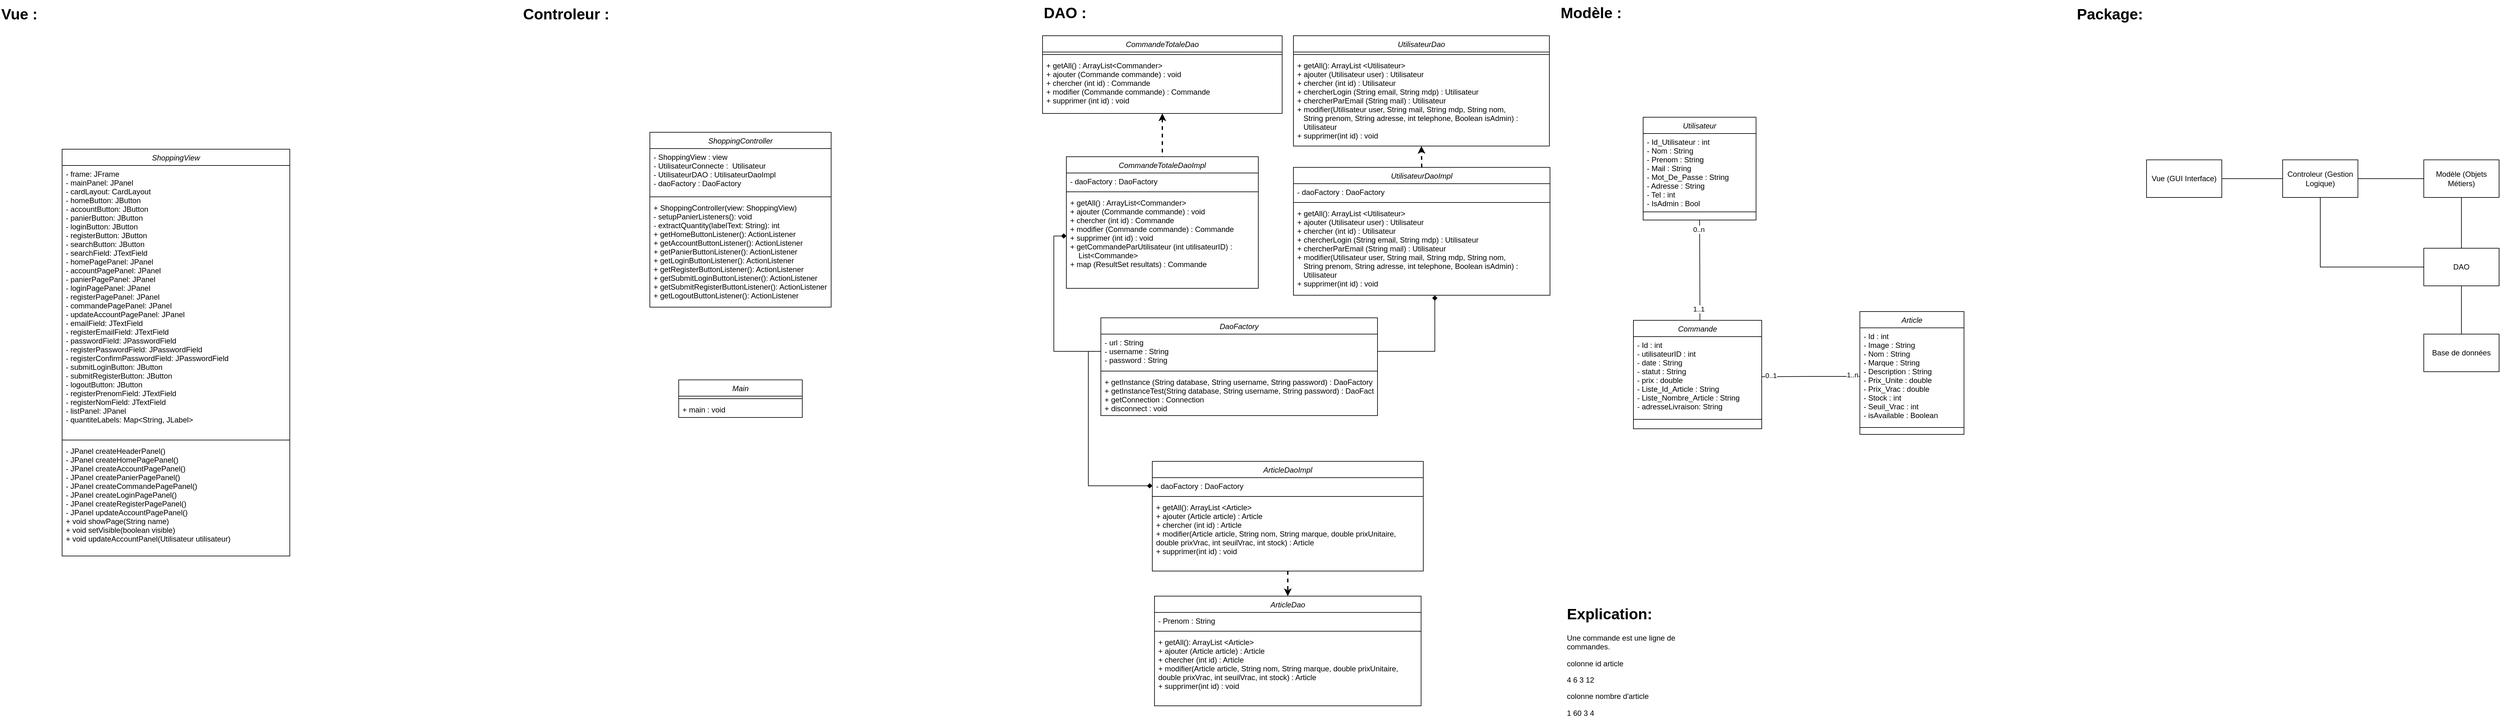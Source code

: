 <mxfile version="26.2.13">
  <diagram id="C5RBs43oDa-KdzZeNtuy" name="Page-1">
    <mxGraphModel dx="1816" dy="541" grid="0" gridSize="15" guides="1" tooltips="1" connect="1" arrows="1" fold="1" page="1" pageScale="1" pageWidth="827" pageHeight="1169" background="none" math="0" shadow="0">
      <root>
        <mxCell id="WIyWlLk6GJQsqaUBKTNV-0" />
        <mxCell id="WIyWlLk6GJQsqaUBKTNV-1" parent="WIyWlLk6GJQsqaUBKTNV-0" />
        <mxCell id="eA_Phum9mv0MIodBfqR5-6" style="edgeStyle=orthogonalEdgeStyle;rounded=0;orthogonalLoop=1;jettySize=auto;html=1;exitX=0.5;exitY=1;exitDx=0;exitDy=0;entryX=0.5;entryY=0;entryDx=0;entryDy=0;strokeWidth=2;dashed=1;" parent="WIyWlLk6GJQsqaUBKTNV-1" source="zkfFHV4jXpPFQw0GAbJ--0" target="_gGad9FiiaPd4enUCd2u-27" edge="1">
          <mxGeometry relative="1" as="geometry" />
        </mxCell>
        <mxCell id="zkfFHV4jXpPFQw0GAbJ--0" value="ArticleDaoImpl" style="swimlane;fontStyle=2;align=center;verticalAlign=top;childLayout=stackLayout;horizontal=1;startSize=26;horizontalStack=0;resizeParent=1;resizeLast=0;collapsible=1;marginBottom=0;rounded=0;shadow=0;strokeWidth=1;" parent="WIyWlLk6GJQsqaUBKTNV-1" vertex="1">
          <mxGeometry x="1010" y="736" width="432" height="175" as="geometry">
            <mxRectangle x="230" y="140" width="160" height="26" as="alternateBounds" />
          </mxGeometry>
        </mxCell>
        <mxCell id="zkfFHV4jXpPFQw0GAbJ--1" value="- daoFactory : DaoFactory" style="text;align=left;verticalAlign=top;spacingLeft=4;spacingRight=4;overflow=hidden;rotatable=0;points=[[0,0.5],[1,0.5]];portConstraint=eastwest;" parent="zkfFHV4jXpPFQw0GAbJ--0" vertex="1">
          <mxGeometry y="26" width="432" height="26" as="geometry" />
        </mxCell>
        <mxCell id="zkfFHV4jXpPFQw0GAbJ--4" value="" style="line;html=1;strokeWidth=1;align=left;verticalAlign=middle;spacingTop=-1;spacingLeft=3;spacingRight=3;rotatable=0;labelPosition=right;points=[];portConstraint=eastwest;" parent="zkfFHV4jXpPFQw0GAbJ--0" vertex="1">
          <mxGeometry y="52" width="432" height="8" as="geometry" />
        </mxCell>
        <mxCell id="zkfFHV4jXpPFQw0GAbJ--5" value="+ getAll(): ArrayList &lt;Article&gt; &#xa;+ ajouter (Article article) : Article&#xa;+ chercher (int id) : Article&#xa;+ modifier(Article article, String nom, String marque, double prixUnitaire, &#xa;double prixVrac, int seuilVrac, int stock) : Article&#xa;+ supprimer(int id) : void" style="text;align=left;verticalAlign=top;spacingLeft=4;spacingRight=4;overflow=hidden;rotatable=0;points=[[0,0.5],[1,0.5]];portConstraint=eastwest;" parent="zkfFHV4jXpPFQw0GAbJ--0" vertex="1">
          <mxGeometry y="60" width="432" height="115" as="geometry" />
        </mxCell>
        <mxCell id="VbPlPjavXo8CKthwoIQm-4" value="CommandeTotaleDaoImpl" style="swimlane;fontStyle=2;align=center;verticalAlign=top;childLayout=stackLayout;horizontal=1;startSize=26;horizontalStack=0;resizeParent=1;resizeLast=0;collapsible=1;marginBottom=0;rounded=0;shadow=0;strokeWidth=1;" parent="WIyWlLk6GJQsqaUBKTNV-1" vertex="1">
          <mxGeometry x="873" y="250" width="306" height="210" as="geometry">
            <mxRectangle x="230" y="140" width="160" height="26" as="alternateBounds" />
          </mxGeometry>
        </mxCell>
        <mxCell id="VbPlPjavXo8CKthwoIQm-5" value="- daoFactory : DaoFactory" style="text;align=left;verticalAlign=top;spacingLeft=4;spacingRight=4;overflow=hidden;rotatable=0;points=[[0,0.5],[1,0.5]];portConstraint=eastwest;" parent="VbPlPjavXo8CKthwoIQm-4" vertex="1">
          <mxGeometry y="26" width="306" height="26" as="geometry" />
        </mxCell>
        <mxCell id="VbPlPjavXo8CKthwoIQm-10" value="" style="line;html=1;strokeWidth=1;align=left;verticalAlign=middle;spacingTop=-1;spacingLeft=3;spacingRight=3;rotatable=0;labelPosition=right;points=[];portConstraint=eastwest;" parent="VbPlPjavXo8CKthwoIQm-4" vertex="1">
          <mxGeometry y="52" width="306" height="8" as="geometry" />
        </mxCell>
        <mxCell id="VbPlPjavXo8CKthwoIQm-11" value="+ getAll() : ArrayList&lt;Commander&gt;&#xa;+ ajouter (Commande commande) : void&#xa;+ chercher (int id) : Commande&#xa;+ modifier (Commande commande) : Commande&#xa;+ supprimer (int id) : void&#xa;+ getCommandeParUtilisateur (int utilisateurID) : &#xa;    List&lt;Commande&gt;&#xa;+ map (ResultSet resultats) : Commande" style="text;align=left;verticalAlign=top;spacingLeft=4;spacingRight=4;overflow=hidden;rotatable=0;points=[[0,0.5],[1,0.5]];portConstraint=eastwest;" parent="VbPlPjavXo8CKthwoIQm-4" vertex="1">
          <mxGeometry y="60" width="306" height="133" as="geometry" />
        </mxCell>
        <mxCell id="aJVNdu5gyN5oH490tWRa-0" value="DaoFactory" style="swimlane;fontStyle=2;align=center;verticalAlign=top;childLayout=stackLayout;horizontal=1;startSize=26;horizontalStack=0;resizeParent=1;resizeLast=0;collapsible=1;marginBottom=0;rounded=0;shadow=0;strokeWidth=1;" parent="WIyWlLk6GJQsqaUBKTNV-1" vertex="1">
          <mxGeometry x="928" y="507" width="441" height="156" as="geometry">
            <mxRectangle x="230" y="140" width="160" height="26" as="alternateBounds" />
          </mxGeometry>
        </mxCell>
        <mxCell id="aJVNdu5gyN5oH490tWRa-1" value="- url : String&#xa;- username : String&#xa;- password : String" style="text;align=left;verticalAlign=top;spacingLeft=4;spacingRight=4;overflow=hidden;rotatable=0;points=[[0,0.5],[1,0.5]];portConstraint=eastwest;" parent="aJVNdu5gyN5oH490tWRa-0" vertex="1">
          <mxGeometry y="26" width="441" height="55" as="geometry" />
        </mxCell>
        <mxCell id="aJVNdu5gyN5oH490tWRa-6" value="" style="line;html=1;strokeWidth=1;align=left;verticalAlign=middle;spacingTop=-1;spacingLeft=3;spacingRight=3;rotatable=0;labelPosition=right;points=[];portConstraint=eastwest;" parent="aJVNdu5gyN5oH490tWRa-0" vertex="1">
          <mxGeometry y="81" width="441" height="8" as="geometry" />
        </mxCell>
        <mxCell id="aJVNdu5gyN5oH490tWRa-7" value="+ getInstance (String database, String username, String password) : DaoFactory&#xa;+ getInstanceTest(String database, String username, String password) : DaoFactory&#xa;+ getConnection : Connection&#xa;+ disconnect : void" style="text;align=left;verticalAlign=top;spacingLeft=4;spacingRight=4;overflow=hidden;rotatable=0;points=[[0,0.5],[1,0.5]];portConstraint=eastwest;" parent="aJVNdu5gyN5oH490tWRa-0" vertex="1">
          <mxGeometry y="89" width="441" height="67" as="geometry" />
        </mxCell>
        <mxCell id="eA_Phum9mv0MIodBfqR5-3" style="edgeStyle=orthogonalEdgeStyle;rounded=0;orthogonalLoop=1;jettySize=auto;html=1;exitX=0.5;exitY=0;exitDx=0;exitDy=0;entryX=0.5;entryY=1;entryDx=0;entryDy=0;dashed=1;strokeWidth=2;" parent="WIyWlLk6GJQsqaUBKTNV-1" source="_gGad9FiiaPd4enUCd2u-1" target="_gGad9FiiaPd4enUCd2u-13" edge="1">
          <mxGeometry relative="1" as="geometry" />
        </mxCell>
        <mxCell id="_gGad9FiiaPd4enUCd2u-1" value="UtilisateurDaoImpl" style="swimlane;fontStyle=2;align=center;verticalAlign=top;childLayout=stackLayout;horizontal=1;startSize=26;horizontalStack=0;resizeParent=1;resizeLast=0;collapsible=1;marginBottom=0;rounded=0;shadow=0;strokeWidth=1;" parent="WIyWlLk6GJQsqaUBKTNV-1" vertex="1">
          <mxGeometry x="1235" y="267" width="409" height="204" as="geometry">
            <mxRectangle x="230" y="140" width="160" height="26" as="alternateBounds" />
          </mxGeometry>
        </mxCell>
        <mxCell id="_gGad9FiiaPd4enUCd2u-2" value="- daoFactory : DaoFactory" style="text;align=left;verticalAlign=top;spacingLeft=4;spacingRight=4;overflow=hidden;rotatable=0;points=[[0,0.5],[1,0.5]];portConstraint=eastwest;" parent="_gGad9FiiaPd4enUCd2u-1" vertex="1">
          <mxGeometry y="26" width="409" height="26" as="geometry" />
        </mxCell>
        <mxCell id="_gGad9FiiaPd4enUCd2u-3" value="" style="line;html=1;strokeWidth=1;align=left;verticalAlign=middle;spacingTop=-1;spacingLeft=3;spacingRight=3;rotatable=0;labelPosition=right;points=[];portConstraint=eastwest;" parent="_gGad9FiiaPd4enUCd2u-1" vertex="1">
          <mxGeometry y="52" width="409" height="8" as="geometry" />
        </mxCell>
        <mxCell id="_gGad9FiiaPd4enUCd2u-4" value="+ getAll(): ArrayList &lt;Utilisateur&gt; &#xa;+ ajouter (Utilisateur user) : Utilisateur&#xa;+ chercher (int id) : Utilisateur&#xa;+ chercherLogin (String email, String mdp) : Utilisateur&#xa;+ chercherParEmail (String mail) : Utilisateur&#xa;+ modifier(Utilisateur user, String mail, String mdp, String nom, &#xa;   String prenom, String adresse, int telephone, Boolean isAdmin) : &#xa;   Utilisateur&#xa;+ supprimer(int id) : void" style="text;align=left;verticalAlign=top;spacingLeft=4;spacingRight=4;overflow=hidden;rotatable=0;points=[[0,0.5],[1,0.5]];portConstraint=eastwest;" parent="_gGad9FiiaPd4enUCd2u-1" vertex="1">
          <mxGeometry y="60" width="409" height="144" as="geometry" />
        </mxCell>
        <mxCell id="_gGad9FiiaPd4enUCd2u-13" value="UtilisateurDao" style="swimlane;fontStyle=2;align=center;verticalAlign=top;childLayout=stackLayout;horizontal=1;startSize=26;horizontalStack=0;resizeParent=1;resizeLast=0;collapsible=1;marginBottom=0;rounded=0;shadow=0;strokeWidth=1;" parent="WIyWlLk6GJQsqaUBKTNV-1" vertex="1">
          <mxGeometry x="1235" y="57" width="408" height="176" as="geometry">
            <mxRectangle x="230" y="140" width="160" height="26" as="alternateBounds" />
          </mxGeometry>
        </mxCell>
        <mxCell id="_gGad9FiiaPd4enUCd2u-15" value="" style="line;html=1;strokeWidth=1;align=left;verticalAlign=middle;spacingTop=-1;spacingLeft=3;spacingRight=3;rotatable=0;labelPosition=right;points=[];portConstraint=eastwest;" parent="_gGad9FiiaPd4enUCd2u-13" vertex="1">
          <mxGeometry y="26" width="408" height="8" as="geometry" />
        </mxCell>
        <mxCell id="_gGad9FiiaPd4enUCd2u-16" value="+ getAll(): ArrayList &lt;Utilisateur&gt; &#xa;+ ajouter (Utilisateur user) : Utilisateur&#xa;+ chercher (int id) : Utilisateur&#xa;+ chercherLogin (String email, String mdp) : Utilisateur&#xa;+ chercherParEmail (String mail) : Utilisateur&#xa;+ modifier(Utilisateur user, String mail, String mdp, String nom, &#xa;   String prenom, String adresse, int telephone, Boolean isAdmin) : &#xa;   Utilisateur&#xa;+ supprimer(int id) : void" style="text;align=left;verticalAlign=top;spacingLeft=4;spacingRight=4;overflow=hidden;rotatable=0;points=[[0,0.5],[1,0.5]];portConstraint=eastwest;" parent="_gGad9FiiaPd4enUCd2u-13" vertex="1">
          <mxGeometry y="34" width="408" height="142" as="geometry" />
        </mxCell>
        <mxCell id="_gGad9FiiaPd4enUCd2u-23" value="CommandeTotaleDao" style="swimlane;fontStyle=2;align=center;verticalAlign=top;childLayout=stackLayout;horizontal=1;startSize=26;horizontalStack=0;resizeParent=1;resizeLast=0;collapsible=1;marginBottom=0;rounded=0;shadow=0;strokeWidth=1;" parent="WIyWlLk6GJQsqaUBKTNV-1" vertex="1">
          <mxGeometry x="835" y="57" width="382" height="124" as="geometry">
            <mxRectangle x="230" y="140" width="160" height="26" as="alternateBounds" />
          </mxGeometry>
        </mxCell>
        <mxCell id="_gGad9FiiaPd4enUCd2u-25" value="" style="line;html=1;strokeWidth=1;align=left;verticalAlign=middle;spacingTop=-1;spacingLeft=3;spacingRight=3;rotatable=0;labelPosition=right;points=[];portConstraint=eastwest;" parent="_gGad9FiiaPd4enUCd2u-23" vertex="1">
          <mxGeometry y="26" width="382" height="8" as="geometry" />
        </mxCell>
        <mxCell id="_gGad9FiiaPd4enUCd2u-26" value="+ getAll() : ArrayList&lt;Commander&gt;&#xa;+ ajouter (Commande commande) : void&#xa;+ chercher (int id) : Commande&#xa;+ modifier (Commande commande) : Commande&#xa;+ supprimer (int id) : void" style="text;align=left;verticalAlign=top;spacingLeft=4;spacingRight=4;overflow=hidden;rotatable=0;points=[[0,0.5],[1,0.5]];portConstraint=eastwest;" parent="_gGad9FiiaPd4enUCd2u-23" vertex="1">
          <mxGeometry y="34" width="382" height="83" as="geometry" />
        </mxCell>
        <mxCell id="_gGad9FiiaPd4enUCd2u-27" value="ArticleDao" style="swimlane;fontStyle=2;align=center;verticalAlign=top;childLayout=stackLayout;horizontal=1;startSize=26;horizontalStack=0;resizeParent=1;resizeLast=0;collapsible=1;marginBottom=0;rounded=0;shadow=0;strokeWidth=1;" parent="WIyWlLk6GJQsqaUBKTNV-1" vertex="1">
          <mxGeometry x="1013.5" y="951" width="425" height="175" as="geometry">
            <mxRectangle x="230" y="140" width="160" height="26" as="alternateBounds" />
          </mxGeometry>
        </mxCell>
        <mxCell id="_gGad9FiiaPd4enUCd2u-28" value="- Prenom : String" style="text;align=left;verticalAlign=top;spacingLeft=4;spacingRight=4;overflow=hidden;rotatable=0;points=[[0,0.5],[1,0.5]];portConstraint=eastwest;" parent="_gGad9FiiaPd4enUCd2u-27" vertex="1">
          <mxGeometry y="26" width="425" height="26" as="geometry" />
        </mxCell>
        <mxCell id="_gGad9FiiaPd4enUCd2u-29" value="" style="line;html=1;strokeWidth=1;align=left;verticalAlign=middle;spacingTop=-1;spacingLeft=3;spacingRight=3;rotatable=0;labelPosition=right;points=[];portConstraint=eastwest;" parent="_gGad9FiiaPd4enUCd2u-27" vertex="1">
          <mxGeometry y="52" width="425" height="8" as="geometry" />
        </mxCell>
        <mxCell id="_gGad9FiiaPd4enUCd2u-31" value="+ getAll(): ArrayList &lt;Article&gt; &#xa;+ ajouter (Article article) : Article&#xa;+ chercher (int id) : Article&#xa;+ modifier(Article article, String nom, String marque, double prixUnitaire, &#xa;double prixVrac, int seuilVrac, int stock) : Article&#xa;+ supprimer(int id) : void" style="text;align=left;verticalAlign=top;spacingLeft=4;spacingRight=4;overflow=hidden;rotatable=0;points=[[0,0.5],[1,0.5]];portConstraint=eastwest;" parent="_gGad9FiiaPd4enUCd2u-27" vertex="1">
          <mxGeometry y="60" width="425" height="115" as="geometry" />
        </mxCell>
        <mxCell id="_gGad9FiiaPd4enUCd2u-33" style="edgeStyle=orthogonalEdgeStyle;rounded=0;orthogonalLoop=1;jettySize=auto;html=1;exitX=0.5;exitY=1;exitDx=0;exitDy=0;entryX=0.5;entryY=0;entryDx=0;entryDy=0;fillColor=#d5e8d4;strokeColor=#000000;strokeWidth=2;dashed=1;startArrow=classic;startFill=1;endArrow=none;" parent="WIyWlLk6GJQsqaUBKTNV-1" source="_gGad9FiiaPd4enUCd2u-23" target="VbPlPjavXo8CKthwoIQm-4" edge="1">
          <mxGeometry relative="1" as="geometry" />
        </mxCell>
        <mxCell id="_gGad9FiiaPd4enUCd2u-34" value="Main" style="swimlane;fontStyle=2;align=center;verticalAlign=top;childLayout=stackLayout;horizontal=1;startSize=26;horizontalStack=0;resizeParent=1;resizeLast=0;collapsible=1;marginBottom=0;rounded=0;shadow=0;strokeWidth=1;" parent="WIyWlLk6GJQsqaUBKTNV-1" vertex="1">
          <mxGeometry x="255" y="606" width="197" height="60" as="geometry">
            <mxRectangle x="230" y="140" width="160" height="26" as="alternateBounds" />
          </mxGeometry>
        </mxCell>
        <mxCell id="_gGad9FiiaPd4enUCd2u-36" value="" style="line;html=1;strokeWidth=1;align=left;verticalAlign=middle;spacingTop=-1;spacingLeft=3;spacingRight=3;rotatable=0;labelPosition=right;points=[];portConstraint=eastwest;" parent="_gGad9FiiaPd4enUCd2u-34" vertex="1">
          <mxGeometry y="26" width="197" height="8" as="geometry" />
        </mxCell>
        <mxCell id="_gGad9FiiaPd4enUCd2u-37" value="+ main : void " style="text;align=left;verticalAlign=top;spacingLeft=4;spacingRight=4;overflow=hidden;rotatable=0;points=[[0,0.5],[1,0.5]];portConstraint=eastwest;" parent="_gGad9FiiaPd4enUCd2u-34" vertex="1">
          <mxGeometry y="34" width="197" height="26" as="geometry" />
        </mxCell>
        <mxCell id="_gGad9FiiaPd4enUCd2u-38" value="Commande" style="swimlane;fontStyle=2;align=center;verticalAlign=top;childLayout=stackLayout;horizontal=1;startSize=26;horizontalStack=0;resizeParent=1;resizeLast=0;collapsible=1;marginBottom=0;rounded=0;shadow=0;strokeWidth=1;" parent="WIyWlLk6GJQsqaUBKTNV-1" vertex="1">
          <mxGeometry x="1777" y="511" width="204.5" height="173" as="geometry">
            <mxRectangle x="230" y="140" width="160" height="26" as="alternateBounds" />
          </mxGeometry>
        </mxCell>
        <mxCell id="_gGad9FiiaPd4enUCd2u-39" value="- Id : int&#xa;- utilisateurID : int&#xa;- date : String&#xa;- statut : String&#xa;- prix : double&#xa;- Liste_Id_Article : String&#xa;- Liste_Nombre_Article : String&#xa;- adresseLivraison: String" style="text;align=left;verticalAlign=top;spacingLeft=4;spacingRight=4;overflow=hidden;rotatable=0;points=[[0,0.5],[1,0.5]];portConstraint=eastwest;" parent="_gGad9FiiaPd4enUCd2u-38" vertex="1">
          <mxGeometry y="26" width="204.5" height="128" as="geometry" />
        </mxCell>
        <mxCell id="_gGad9FiiaPd4enUCd2u-40" value="" style="line;html=1;strokeWidth=1;align=left;verticalAlign=middle;spacingTop=-1;spacingLeft=3;spacingRight=3;rotatable=0;labelPosition=right;points=[];portConstraint=eastwest;" parent="_gGad9FiiaPd4enUCd2u-38" vertex="1">
          <mxGeometry y="154" width="204.5" height="8" as="geometry" />
        </mxCell>
        <mxCell id="_gGad9FiiaPd4enUCd2u-60" value="ShoppingView" style="swimlane;fontStyle=2;align=center;verticalAlign=top;childLayout=stackLayout;horizontal=1;startSize=26;horizontalStack=0;resizeParent=1;resizeLast=0;collapsible=1;marginBottom=0;rounded=0;shadow=0;strokeWidth=1;" parent="WIyWlLk6GJQsqaUBKTNV-1" vertex="1">
          <mxGeometry x="-728" y="238" width="363" height="649" as="geometry">
            <mxRectangle x="230" y="140" width="160" height="26" as="alternateBounds" />
          </mxGeometry>
        </mxCell>
        <mxCell id="_gGad9FiiaPd4enUCd2u-61" value="- frame: JFrame&#xa;- mainPanel: JPanel&#xa;- cardLayout: CardLayout&#xa;- homeButton: JButton&#xa;- accountButton: JButton&#xa;- panierButton: JButton&#xa;- loginButton: JButton&#xa;- registerButton: JButton&#xa;- searchButton: JButton&#xa;- searchField: JTextField&#xa;- homePagePanel: JPanel&#xa;- accountPagePanel: JPanel&#xa;- panierPagePanel: JPanel&#xa;- loginPagePanel: JPanel&#xa;- registerPagePanel: JPanel&#xa;- commandePagePanel: JPanel&#xa;- updateAccountPagePanel: JPanel&#xa;- emailField: JTextField&#xa;- registerEmailField: JTextField&#xa;- passwordField: JPasswordField&#xa;- registerPasswordField: JPasswordField&#xa;- registerConfirmPasswordField: JPasswordField&#xa;- submitLoginButton: JButton&#xa;- submitRegisterButton: JButton&#xa;- logoutButton: JButton&#xa;- registerPrenomField: JTextField&#xa;- registerNomField: JTextField&#xa;- listPanel: JPanel&#xa;- quantiteLabels: Map&lt;String, JLabel&gt;" style="text;align=left;verticalAlign=top;spacingLeft=4;spacingRight=4;overflow=hidden;rotatable=0;points=[[0,0.5],[1,0.5]];portConstraint=eastwest;" parent="_gGad9FiiaPd4enUCd2u-60" vertex="1">
          <mxGeometry y="26" width="363" height="434" as="geometry" />
        </mxCell>
        <mxCell id="_gGad9FiiaPd4enUCd2u-62" value="" style="line;html=1;strokeWidth=1;align=left;verticalAlign=middle;spacingTop=-1;spacingLeft=3;spacingRight=3;rotatable=0;labelPosition=right;points=[];portConstraint=eastwest;" parent="_gGad9FiiaPd4enUCd2u-60" vertex="1">
          <mxGeometry y="460" width="363" height="8" as="geometry" />
        </mxCell>
        <mxCell id="_gGad9FiiaPd4enUCd2u-63" value="- JPanel createHeaderPanel()&#xa;- JPanel createHomePagePanel()&#xa;- JPanel createAccountPagePanel()&#xa;- JPanel createPanierPagePanel()&#xa;- JPanel createCommandePagePanel()&#xa;- JPanel createLoginPagePanel()&#xa;- JPanel createRegisterPagePanel()&#xa;- JPanel updateAccountPagePanel()&#xa;+ void showPage(String name)&#xa;+ void setVisible(boolean visible)&#xa;+ void updateAccountPanel(Utilisateur utilisateur)" style="text;align=left;verticalAlign=top;spacingLeft=4;spacingRight=4;overflow=hidden;rotatable=0;points=[[0,0.5],[1,0.5]];portConstraint=eastwest;" parent="_gGad9FiiaPd4enUCd2u-60" vertex="1">
          <mxGeometry y="468" width="363" height="181" as="geometry" />
        </mxCell>
        <mxCell id="Xi0lh-YOYM07BusuPmuq-0" value="Utilisateur" style="swimlane;fontStyle=2;align=center;verticalAlign=top;childLayout=stackLayout;horizontal=1;startSize=26;horizontalStack=0;resizeParent=1;resizeLast=0;collapsible=1;marginBottom=0;rounded=0;shadow=0;strokeWidth=1;" parent="WIyWlLk6GJQsqaUBKTNV-1" vertex="1">
          <mxGeometry x="1792.5" y="187" width="180" height="164" as="geometry">
            <mxRectangle x="230" y="140" width="160" height="26" as="alternateBounds" />
          </mxGeometry>
        </mxCell>
        <mxCell id="Xi0lh-YOYM07BusuPmuq-2" value="- Id_Utilisateur : int&#xa;- Nom : String&#xa;- Prenom : String&#xa;- Mail : String&#xa;- Mot_De_Passe : String&#xa;- Adresse : String&#xa;- Tel : int&#xa;- IsAdmin : Bool" style="text;align=left;verticalAlign=top;spacingLeft=4;spacingRight=4;overflow=hidden;rotatable=0;points=[[0,0.5],[1,0.5]];portConstraint=eastwest;" parent="Xi0lh-YOYM07BusuPmuq-0" vertex="1">
          <mxGeometry y="26" width="180" height="121" as="geometry" />
        </mxCell>
        <mxCell id="Xi0lh-YOYM07BusuPmuq-3" value="" style="line;html=1;strokeWidth=1;align=left;verticalAlign=middle;spacingTop=-1;spacingLeft=3;spacingRight=3;rotatable=0;labelPosition=right;points=[];portConstraint=eastwest;" parent="Xi0lh-YOYM07BusuPmuq-0" vertex="1">
          <mxGeometry y="147" width="180" height="8" as="geometry" />
        </mxCell>
        <mxCell id="-95w8V4aREKTsoUJYgf--1" value="&lt;h1 style=&quot;margin-top: 0px;&quot;&gt;Explication:&lt;/h1&gt;&lt;p&gt;Une commande est une ligne de commandes.&lt;/p&gt;&lt;p&gt;colonne id article&lt;/p&gt;&lt;p&gt;4 6 3 12&lt;/p&gt;&lt;p&gt;colonne nombre d&#39;article&lt;/p&gt;&lt;p&gt;1 60 3 4&lt;/p&gt;&lt;p&gt;&lt;br&gt;&lt;/p&gt;" style="text;html=1;whiteSpace=wrap;overflow=hidden;rounded=0;" parent="WIyWlLk6GJQsqaUBKTNV-1" vertex="1">
          <mxGeometry x="1669" y="959" width="180" height="192" as="geometry" />
        </mxCell>
        <mxCell id="_1_QW9djNX36zO0-zw1q-4" value="Vue (GUI Interface)" style="rounded=0;whiteSpace=wrap;html=1;" parent="WIyWlLk6GJQsqaUBKTNV-1" vertex="1">
          <mxGeometry x="2595" y="255" width="120" height="60" as="geometry" />
        </mxCell>
        <mxCell id="9g0h2vD79UEqd0-1svhS-5" style="edgeStyle=orthogonalEdgeStyle;rounded=0;orthogonalLoop=1;jettySize=auto;html=1;exitX=0.5;exitY=1;exitDx=0;exitDy=0;entryX=0;entryY=0.5;entryDx=0;entryDy=0;endArrow=none;startFill=0;" parent="WIyWlLk6GJQsqaUBKTNV-1" source="_1_QW9djNX36zO0-zw1q-5" target="_1_QW9djNX36zO0-zw1q-7" edge="1">
          <mxGeometry relative="1" as="geometry" />
        </mxCell>
        <mxCell id="_1_QW9djNX36zO0-zw1q-5" value="Controleur (Gestion Logique)" style="rounded=0;whiteSpace=wrap;html=1;" parent="WIyWlLk6GJQsqaUBKTNV-1" vertex="1">
          <mxGeometry x="2812" y="255" width="120" height="60" as="geometry" />
        </mxCell>
        <mxCell id="_1_QW9djNX36zO0-zw1q-6" value="Modèle (Objets Métiers)" style="rounded=0;whiteSpace=wrap;html=1;" parent="WIyWlLk6GJQsqaUBKTNV-1" vertex="1">
          <mxGeometry x="3037" y="255" width="120" height="60" as="geometry" />
        </mxCell>
        <mxCell id="_1_QW9djNX36zO0-zw1q-7" value="DAO" style="rounded=0;whiteSpace=wrap;html=1;" parent="WIyWlLk6GJQsqaUBKTNV-1" vertex="1">
          <mxGeometry x="3037" y="396" width="120" height="60" as="geometry" />
        </mxCell>
        <mxCell id="_1_QW9djNX36zO0-zw1q-10" value="Base de données" style="rounded=0;whiteSpace=wrap;html=1;" parent="WIyWlLk6GJQsqaUBKTNV-1" vertex="1">
          <mxGeometry x="3037" y="533" width="120" height="60" as="geometry" />
        </mxCell>
        <mxCell id="_1_QW9djNX36zO0-zw1q-17" value="" style="endArrow=none;html=1;rounded=0;entryX=0;entryY=0.5;entryDx=0;entryDy=0;exitX=1;exitY=0.5;exitDx=0;exitDy=0;" parent="WIyWlLk6GJQsqaUBKTNV-1" source="_1_QW9djNX36zO0-zw1q-4" target="_1_QW9djNX36zO0-zw1q-5" edge="1">
          <mxGeometry width="50" height="50" relative="1" as="geometry">
            <mxPoint x="2612" y="353" as="sourcePoint" />
            <mxPoint x="2662" y="303" as="targetPoint" />
          </mxGeometry>
        </mxCell>
        <mxCell id="_1_QW9djNX36zO0-zw1q-18" value="" style="endArrow=none;html=1;rounded=0;entryX=0;entryY=0.5;entryDx=0;entryDy=0;exitX=1;exitY=0.5;exitDx=0;exitDy=0;" parent="WIyWlLk6GJQsqaUBKTNV-1" source="_1_QW9djNX36zO0-zw1q-5" target="_1_QW9djNX36zO0-zw1q-6" edge="1">
          <mxGeometry width="50" height="50" relative="1" as="geometry">
            <mxPoint x="2730" y="300" as="sourcePoint" />
            <mxPoint x="2827" y="300" as="targetPoint" />
          </mxGeometry>
        </mxCell>
        <mxCell id="_1_QW9djNX36zO0-zw1q-19" value="" style="endArrow=none;html=1;rounded=0;entryX=0.5;entryY=0;entryDx=0;entryDy=0;exitX=0.5;exitY=1;exitDx=0;exitDy=0;" parent="WIyWlLk6GJQsqaUBKTNV-1" source="_1_QW9djNX36zO0-zw1q-6" target="_1_QW9djNX36zO0-zw1q-7" edge="1">
          <mxGeometry width="50" height="50" relative="1" as="geometry">
            <mxPoint x="2745" y="315" as="sourcePoint" />
            <mxPoint x="2842" y="315" as="targetPoint" />
          </mxGeometry>
        </mxCell>
        <mxCell id="_1_QW9djNX36zO0-zw1q-20" value="" style="endArrow=none;html=1;rounded=0;entryX=0.5;entryY=0;entryDx=0;entryDy=0;exitX=0.5;exitY=1;exitDx=0;exitDy=0;" parent="WIyWlLk6GJQsqaUBKTNV-1" source="_1_QW9djNX36zO0-zw1q-7" target="_1_QW9djNX36zO0-zw1q-10" edge="1">
          <mxGeometry width="50" height="50" relative="1" as="geometry">
            <mxPoint x="2760" y="330" as="sourcePoint" />
            <mxPoint x="2857" y="330" as="targetPoint" />
          </mxGeometry>
        </mxCell>
        <mxCell id="_1_QW9djNX36zO0-zw1q-25" value="&lt;h1 style=&quot;margin-top: 0px;&quot;&gt;Modèle :&amp;nbsp;&lt;/h1&gt;" style="text;html=1;whiteSpace=wrap;overflow=hidden;rounded=0;" parent="WIyWlLk6GJQsqaUBKTNV-1" vertex="1">
          <mxGeometry x="1659" width="117" height="36" as="geometry" />
        </mxCell>
        <mxCell id="yE-Zx0-bOLDt1qQUkvgM-1" value="&lt;h1 style=&quot;margin-top: 0px;&quot;&gt;Vue :&amp;nbsp;&lt;/h1&gt;" style="text;html=1;whiteSpace=wrap;overflow=hidden;rounded=0;" parent="WIyWlLk6GJQsqaUBKTNV-1" vertex="1">
          <mxGeometry x="-827" y="2" width="117" height="36" as="geometry" />
        </mxCell>
        <mxCell id="_1_QW9djNX36zO0-zw1q-29" value="Article" style="swimlane;fontStyle=2;align=center;verticalAlign=top;childLayout=stackLayout;horizontal=1;startSize=26;horizontalStack=0;resizeParent=1;resizeLast=0;collapsible=1;marginBottom=0;rounded=0;shadow=0;strokeWidth=1;" parent="WIyWlLk6GJQsqaUBKTNV-1" vertex="1">
          <mxGeometry x="2138" y="497" width="166" height="196" as="geometry">
            <mxRectangle x="230" y="140" width="160" height="26" as="alternateBounds" />
          </mxGeometry>
        </mxCell>
        <mxCell id="_1_QW9djNX36zO0-zw1q-30" value="- Id : int &#xa;- Image : String&#xa;- Nom : String&#xa;- Marque : String&#xa;- Description : String&#xa;- Prix_Unite : double&#xa;- Prix_Vrac : double&#xa;- Stock : int&#xa;- Seuil_Vrac : int&#xa;- isAvailable : Boolean" style="text;align=left;verticalAlign=top;spacingLeft=4;spacingRight=4;overflow=hidden;rotatable=0;points=[[0,0.5],[1,0.5]];portConstraint=eastwest;" parent="_1_QW9djNX36zO0-zw1q-29" vertex="1">
          <mxGeometry y="26" width="166" height="155" as="geometry" />
        </mxCell>
        <mxCell id="_1_QW9djNX36zO0-zw1q-31" value="" style="line;html=1;strokeWidth=1;align=left;verticalAlign=middle;spacingTop=-1;spacingLeft=3;spacingRight=3;rotatable=0;labelPosition=right;points=[];portConstraint=eastwest;" parent="_1_QW9djNX36zO0-zw1q-29" vertex="1">
          <mxGeometry y="181" width="166" height="8" as="geometry" />
        </mxCell>
        <mxCell id="_1_QW9djNX36zO0-zw1q-37" value="&lt;h1 style=&quot;margin-top: 0px;&quot;&gt;DAO :&amp;nbsp;&lt;/h1&gt;" style="text;html=1;whiteSpace=wrap;overflow=hidden;rounded=0;" parent="WIyWlLk6GJQsqaUBKTNV-1" vertex="1">
          <mxGeometry x="835" width="117" height="36" as="geometry" />
        </mxCell>
        <mxCell id="g2IgFI9hDbTn-DFjaW13-4" value="ShoppingController" style="swimlane;fontStyle=2;align=center;verticalAlign=top;childLayout=stackLayout;horizontal=1;startSize=26;horizontalStack=0;resizeParent=1;resizeLast=0;collapsible=1;marginBottom=0;rounded=0;shadow=0;strokeWidth=1;" parent="WIyWlLk6GJQsqaUBKTNV-1" vertex="1">
          <mxGeometry x="209" y="211" width="289" height="279" as="geometry">
            <mxRectangle x="230" y="140" width="160" height="26" as="alternateBounds" />
          </mxGeometry>
        </mxCell>
        <mxCell id="g2IgFI9hDbTn-DFjaW13-5" value="- ShoppingView : view&#xa;- UtilisateurConnecte :  Utilisateur&#xa;- UtilisateurDAO : UtilisateurDaoImpl&#xa;- daoFactory : DaoFactory" style="text;align=left;verticalAlign=top;spacingLeft=4;spacingRight=4;overflow=hidden;rotatable=0;points=[[0,0.5],[1,0.5]];portConstraint=eastwest;" parent="g2IgFI9hDbTn-DFjaW13-4" vertex="1">
          <mxGeometry y="26" width="289" height="73" as="geometry" />
        </mxCell>
        <mxCell id="g2IgFI9hDbTn-DFjaW13-6" value="" style="line;html=1;strokeWidth=1;align=left;verticalAlign=middle;spacingTop=-1;spacingLeft=3;spacingRight=3;rotatable=0;labelPosition=right;points=[];portConstraint=eastwest;" parent="g2IgFI9hDbTn-DFjaW13-4" vertex="1">
          <mxGeometry y="99" width="289" height="8" as="geometry" />
        </mxCell>
        <mxCell id="g2IgFI9hDbTn-DFjaW13-7" value="+ ShoppingController(view: ShoppingView)&#xa;- setupPanierListeners(): void&#xa;- extractQuantity(labelText: String): int&#xa;+ getHomeButtonListener(): ActionListener&#xa;+ getAccountButtonListener(): ActionListener&#xa;+ getPanierButtonListener(): ActionListener&#xa;+ getLoginButtonListener(): ActionListener&#xa;+ getRegisterButtonListener(): ActionListener&#xa;+ getSubmitLoginButtonListener(): ActionListener&#xa;+ getSubmitRegisterButtonListener(): ActionListener&#xa;+ getLogoutButtonListener(): ActionListener" style="text;align=left;verticalAlign=top;spacingLeft=4;spacingRight=4;overflow=hidden;rotatable=0;points=[[0,0.5],[1,0.5]];portConstraint=eastwest;" parent="g2IgFI9hDbTn-DFjaW13-4" vertex="1">
          <mxGeometry y="107" width="289" height="172" as="geometry" />
        </mxCell>
        <mxCell id="g2IgFI9hDbTn-DFjaW13-12" value="&lt;h1 style=&quot;margin-top: 0px;&quot;&gt;Controleur :&lt;/h1&gt;" style="text;html=1;whiteSpace=wrap;overflow=hidden;rounded=0;" parent="WIyWlLk6GJQsqaUBKTNV-1" vertex="1">
          <mxGeometry x="5" y="2" width="143" height="36" as="geometry" />
        </mxCell>
        <mxCell id="g2IgFI9hDbTn-DFjaW13-15" value="&lt;h1 style=&quot;margin-top: 0px;&quot;&gt;Package:&lt;/h1&gt;" style="text;html=1;whiteSpace=wrap;overflow=hidden;rounded=0;" parent="WIyWlLk6GJQsqaUBKTNV-1" vertex="1">
          <mxGeometry x="2482" y="2" width="117" height="36" as="geometry" />
        </mxCell>
        <mxCell id="eA_Phum9mv0MIodBfqR5-14" style="edgeStyle=orthogonalEdgeStyle;rounded=0;orthogonalLoop=1;jettySize=auto;html=1;exitX=0;exitY=0.5;exitDx=0;exitDy=0;entryX=1;entryY=0.5;entryDx=0;entryDy=0;endArrow=none;startFill=0;" parent="WIyWlLk6GJQsqaUBKTNV-1" source="_1_QW9djNX36zO0-zw1q-30" target="_gGad9FiiaPd4enUCd2u-39" edge="1">
          <mxGeometry relative="1" as="geometry" />
        </mxCell>
        <mxCell id="jE6nKTxoNMGa4cXU6rbG-2" value="1..n" style="edgeLabel;html=1;align=center;verticalAlign=middle;resizable=0;points=[];" parent="eA_Phum9mv0MIodBfqR5-14" vertex="1" connectable="0">
          <mxGeometry x="-0.845" y="-3" relative="1" as="geometry">
            <mxPoint as="offset" />
          </mxGeometry>
        </mxCell>
        <mxCell id="jE6nKTxoNMGa4cXU6rbG-3" value="0..1" style="edgeLabel;html=1;align=center;verticalAlign=middle;resizable=0;points=[];" parent="eA_Phum9mv0MIodBfqR5-14" vertex="1" connectable="0">
          <mxGeometry x="0.82" y="-2" relative="1" as="geometry">
            <mxPoint as="offset" />
          </mxGeometry>
        </mxCell>
        <mxCell id="jE6nKTxoNMGa4cXU6rbG-4" style="edgeStyle=orthogonalEdgeStyle;rounded=0;orthogonalLoop=1;jettySize=auto;html=1;exitX=0.5;exitY=0;exitDx=0;exitDy=0;entryX=0.5;entryY=1;entryDx=0;entryDy=0;endArrow=none;startFill=0;" parent="WIyWlLk6GJQsqaUBKTNV-1" source="_gGad9FiiaPd4enUCd2u-38" target="Xi0lh-YOYM07BusuPmuq-0" edge="1">
          <mxGeometry relative="1" as="geometry">
            <Array as="points">
              <mxPoint x="1883" y="511" />
              <mxPoint x="1883" y="487" />
            </Array>
            <mxPoint x="1882.5" y="438.813" as="targetPoint" />
          </mxGeometry>
        </mxCell>
        <mxCell id="jE6nKTxoNMGa4cXU6rbG-6" value="0..n" style="edgeLabel;html=1;align=center;verticalAlign=middle;resizable=0;points=[];" parent="jE6nKTxoNMGa4cXU6rbG-4" vertex="1" connectable="0">
          <mxGeometry x="0.823" y="2" relative="1" as="geometry">
            <mxPoint as="offset" />
          </mxGeometry>
        </mxCell>
        <mxCell id="jE6nKTxoNMGa4cXU6rbG-7" value="1..1" style="edgeLabel;html=1;align=center;verticalAlign=middle;resizable=0;points=[];" parent="jE6nKTxoNMGa4cXU6rbG-4" vertex="1" connectable="0">
          <mxGeometry x="-0.734" y="3" relative="1" as="geometry">
            <mxPoint x="1" as="offset" />
          </mxGeometry>
        </mxCell>
        <mxCell id="9g0h2vD79UEqd0-1svhS-1" style="edgeStyle=orthogonalEdgeStyle;rounded=0;orthogonalLoop=1;jettySize=auto;html=1;exitX=1;exitY=0.5;exitDx=0;exitDy=0;entryX=0.551;entryY=1.002;entryDx=0;entryDy=0;entryPerimeter=0;endArrow=diamond;endFill=1;" parent="WIyWlLk6GJQsqaUBKTNV-1" source="aJVNdu5gyN5oH490tWRa-1" target="_gGad9FiiaPd4enUCd2u-4" edge="1">
          <mxGeometry relative="1" as="geometry" />
        </mxCell>
        <mxCell id="9g0h2vD79UEqd0-1svhS-3" style="edgeStyle=orthogonalEdgeStyle;rounded=0;orthogonalLoop=1;jettySize=auto;html=1;exitX=0;exitY=0.5;exitDx=0;exitDy=0;entryX=0;entryY=0.5;entryDx=0;entryDy=0;endArrow=diamond;endFill=1;" parent="WIyWlLk6GJQsqaUBKTNV-1" source="aJVNdu5gyN5oH490tWRa-1" target="VbPlPjavXo8CKthwoIQm-11" edge="1">
          <mxGeometry relative="1" as="geometry" />
        </mxCell>
        <mxCell id="9g0h2vD79UEqd0-1svhS-4" style="edgeStyle=orthogonalEdgeStyle;rounded=0;orthogonalLoop=1;jettySize=auto;html=1;exitX=0;exitY=0.5;exitDx=0;exitDy=0;entryX=0;entryY=0.5;entryDx=0;entryDy=0;endArrow=diamond;endFill=1;" parent="WIyWlLk6GJQsqaUBKTNV-1" source="aJVNdu5gyN5oH490tWRa-1" target="zkfFHV4jXpPFQw0GAbJ--1" edge="1">
          <mxGeometry relative="1" as="geometry" />
        </mxCell>
      </root>
    </mxGraphModel>
  </diagram>
</mxfile>
